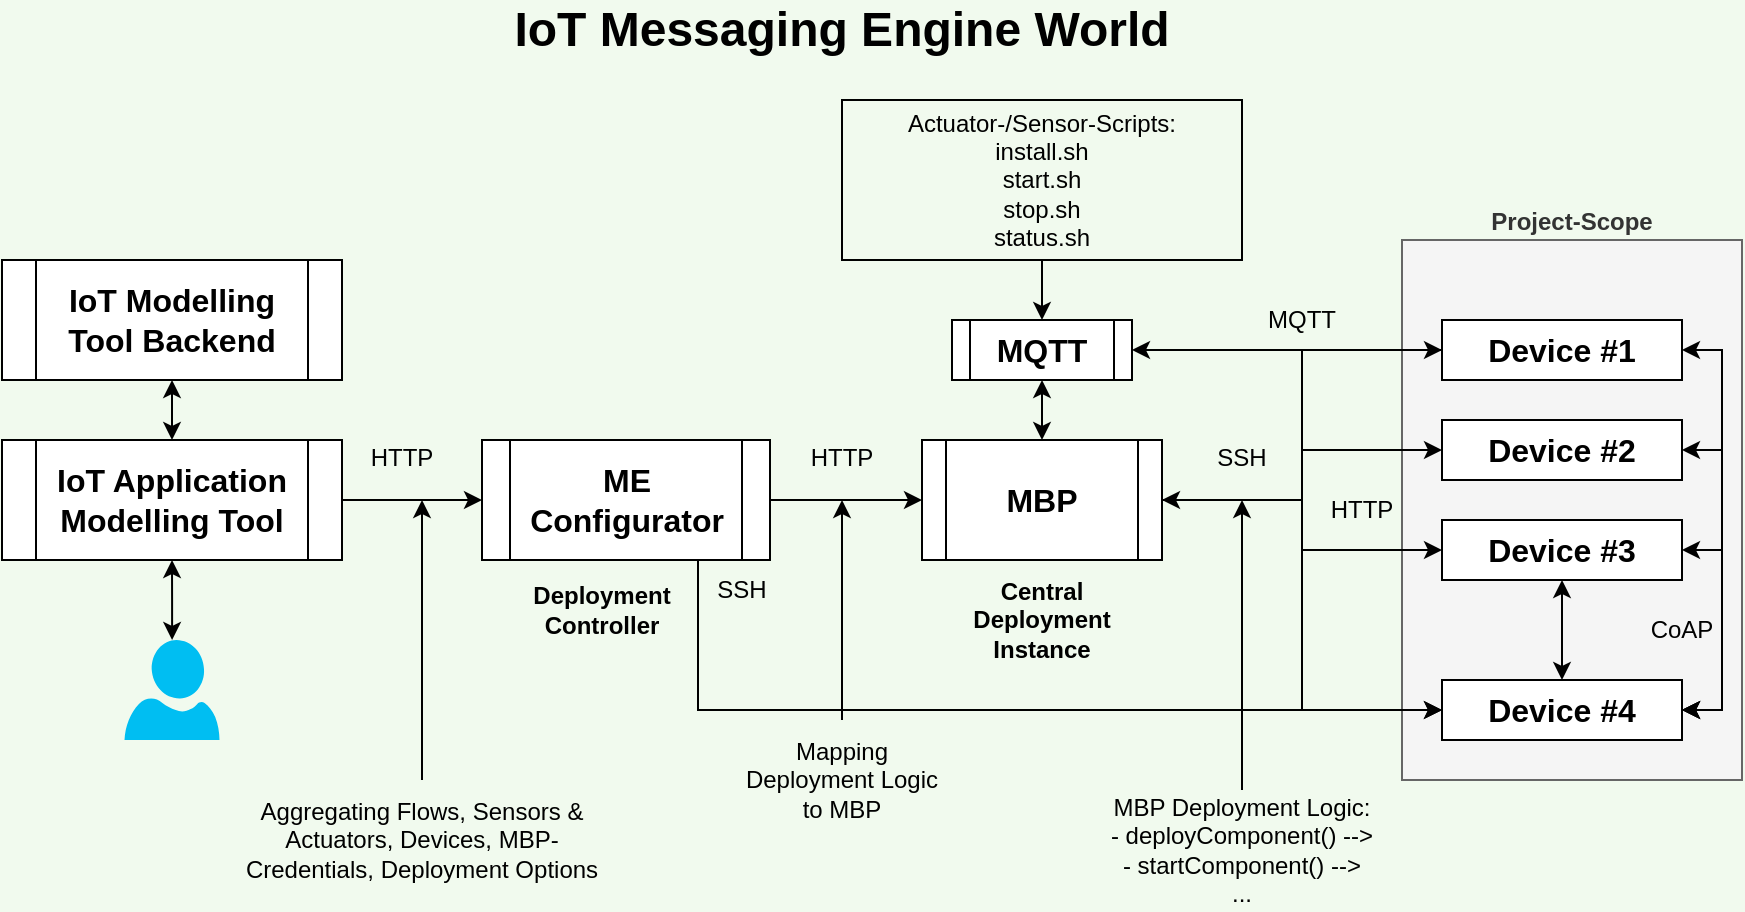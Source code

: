 <mxfile version="16.0.2" type="device"><diagram id="mJ6IcL3g8EiLbZnrzr1i" name="Seite-3"><mxGraphModel dx="1102" dy="2074" grid="1" gridSize="10" guides="1" tooltips="1" connect="1" arrows="1" fold="1" page="1" pageScale="1" pageWidth="827" pageHeight="1169" background="#F1FAEE" math="0" shadow="0"><root><mxCell id="Rki-ZqEmnkp4UywMpusv-0"/><mxCell id="Rki-ZqEmnkp4UywMpusv-1" parent="Rki-ZqEmnkp4UywMpusv-0"/><mxCell id="K6e2Z9oYMo34ij6il74v-38" value="Project-Scope" style="rounded=0;whiteSpace=wrap;html=1;fontSize=12;labelPosition=center;verticalLabelPosition=top;align=center;verticalAlign=bottom;fillColor=#f5f5f5;fontColor=#333333;strokeColor=#666666;fontStyle=1" parent="Rki-ZqEmnkp4UywMpusv-1" vertex="1"><mxGeometry x="730" y="10" width="170" height="270" as="geometry"/></mxCell><mxCell id="K6e2Z9oYMo34ij6il74v-18" style="edgeStyle=orthogonalEdgeStyle;rounded=0;orthogonalLoop=1;jettySize=auto;html=1;entryX=0;entryY=0.5;entryDx=0;entryDy=0;fontSize=16;fontStyle=1" parent="Rki-ZqEmnkp4UywMpusv-1" source="K6e2Z9oYMo34ij6il74v-0" target="K6e2Z9oYMo34ij6il74v-1" edge="1"><mxGeometry relative="1" as="geometry"/></mxCell><mxCell id="K6e2Z9oYMo34ij6il74v-29" value="" style="edgeStyle=orthogonalEdgeStyle;rounded=0;orthogonalLoop=1;jettySize=auto;html=1;fontSize=12;startArrow=classic;startFill=1;" parent="Rki-ZqEmnkp4UywMpusv-1" source="K6e2Z9oYMo34ij6il74v-0" target="K6e2Z9oYMo34ij6il74v-28" edge="1"><mxGeometry relative="1" as="geometry"/></mxCell><mxCell id="K6e2Z9oYMo34ij6il74v-0" value="IoT Application Modelling Tool" style="shape=process;whiteSpace=wrap;html=1;backgroundOutline=1;fontSize=16;fontStyle=1" parent="Rki-ZqEmnkp4UywMpusv-1" vertex="1"><mxGeometry x="30" y="110" width="170" height="60" as="geometry"/></mxCell><mxCell id="K6e2Z9oYMo34ij6il74v-4" style="edgeStyle=orthogonalEdgeStyle;rounded=0;orthogonalLoop=1;jettySize=auto;html=1;entryX=0;entryY=0.5;entryDx=0;entryDy=0;fontSize=16;fontStyle=1" parent="Rki-ZqEmnkp4UywMpusv-1" source="K6e2Z9oYMo34ij6il74v-1" target="K6e2Z9oYMo34ij6il74v-2" edge="1"><mxGeometry relative="1" as="geometry"><mxPoint x="480" y="140" as="targetPoint"/></mxGeometry></mxCell><mxCell id="__OeOly6BU0yVqI06Gi--1" style="edgeStyle=orthogonalEdgeStyle;rounded=0;orthogonalLoop=1;jettySize=auto;html=1;exitX=0.75;exitY=1;exitDx=0;exitDy=0;entryX=0;entryY=0.5;entryDx=0;entryDy=0;fontSize=24;" parent="Rki-ZqEmnkp4UywMpusv-1" source="K6e2Z9oYMo34ij6il74v-1" target="K6e2Z9oYMo34ij6il74v-12" edge="1"><mxGeometry relative="1" as="geometry"/></mxCell><mxCell id="K6e2Z9oYMo34ij6il74v-1" value="ME Configurator" style="shape=process;whiteSpace=wrap;html=1;backgroundOutline=1;fontSize=16;fontStyle=1" parent="Rki-ZqEmnkp4UywMpusv-1" vertex="1"><mxGeometry x="270" y="110" width="144" height="60" as="geometry"/></mxCell><mxCell id="K6e2Z9oYMo34ij6il74v-14" style="edgeStyle=orthogonalEdgeStyle;rounded=0;orthogonalLoop=1;jettySize=auto;html=1;entryX=0;entryY=0.5;entryDx=0;entryDy=0;fontSize=16;fontStyle=1" parent="Rki-ZqEmnkp4UywMpusv-1" source="K6e2Z9oYMo34ij6il74v-2" target="K6e2Z9oYMo34ij6il74v-11" edge="1"><mxGeometry relative="1" as="geometry"/></mxCell><mxCell id="K6e2Z9oYMo34ij6il74v-15" style="edgeStyle=orthogonalEdgeStyle;rounded=0;orthogonalLoop=1;jettySize=auto;html=1;exitX=1;exitY=0.5;exitDx=0;exitDy=0;fontSize=16;fontStyle=1" parent="Rki-ZqEmnkp4UywMpusv-1" source="K6e2Z9oYMo34ij6il74v-2" target="K6e2Z9oYMo34ij6il74v-10" edge="1"><mxGeometry relative="1" as="geometry"/></mxCell><mxCell id="K6e2Z9oYMo34ij6il74v-16" style="edgeStyle=orthogonalEdgeStyle;rounded=0;orthogonalLoop=1;jettySize=auto;html=1;exitX=1;exitY=0.5;exitDx=0;exitDy=0;entryX=0;entryY=0.5;entryDx=0;entryDy=0;fontSize=16;fontStyle=1" parent="Rki-ZqEmnkp4UywMpusv-1" source="K6e2Z9oYMo34ij6il74v-2" target="K6e2Z9oYMo34ij6il74v-6" edge="1"><mxGeometry relative="1" as="geometry"/></mxCell><mxCell id="K6e2Z9oYMo34ij6il74v-17" style="edgeStyle=orthogonalEdgeStyle;rounded=0;orthogonalLoop=1;jettySize=auto;html=1;exitX=1;exitY=0.5;exitDx=0;exitDy=0;entryX=0;entryY=0.5;entryDx=0;entryDy=0;startArrow=classic;startFill=1;fontSize=16;fontStyle=1" parent="Rki-ZqEmnkp4UywMpusv-1" source="K6e2Z9oYMo34ij6il74v-2" target="K6e2Z9oYMo34ij6il74v-12" edge="1"><mxGeometry relative="1" as="geometry"/></mxCell><mxCell id="K6e2Z9oYMo34ij6il74v-59" style="edgeStyle=orthogonalEdgeStyle;rounded=0;orthogonalLoop=1;jettySize=auto;html=1;exitX=0.5;exitY=0;exitDx=0;exitDy=0;entryX=0.5;entryY=1;entryDx=0;entryDy=0;fontSize=12;startArrow=classic;startFill=1;endArrow=classic;endFill=1;" parent="Rki-ZqEmnkp4UywMpusv-1" source="K6e2Z9oYMo34ij6il74v-2" target="K6e2Z9oYMo34ij6il74v-47" edge="1"><mxGeometry relative="1" as="geometry"/></mxCell><mxCell id="K6e2Z9oYMo34ij6il74v-2" value="MBP" style="shape=process;whiteSpace=wrap;html=1;backgroundOutline=1;fontSize=16;fontStyle=1" parent="Rki-ZqEmnkp4UywMpusv-1" vertex="1"><mxGeometry x="490" y="110" width="120" height="60" as="geometry"/></mxCell><mxCell id="K6e2Z9oYMo34ij6il74v-48" style="edgeStyle=orthogonalEdgeStyle;rounded=0;orthogonalLoop=1;jettySize=auto;html=1;exitX=0;exitY=0.5;exitDx=0;exitDy=0;entryX=1;entryY=0.5;entryDx=0;entryDy=0;fontSize=12;startArrow=none;startFill=0;endArrow=classic;endFill=1;" parent="Rki-ZqEmnkp4UywMpusv-1" source="K6e2Z9oYMo34ij6il74v-6" target="K6e2Z9oYMo34ij6il74v-47" edge="1"><mxGeometry relative="1" as="geometry"/></mxCell><mxCell id="K6e2Z9oYMo34ij6il74v-6" value="Device #1" style="rounded=0;whiteSpace=wrap;html=1;fontSize=16;fontStyle=1" parent="Rki-ZqEmnkp4UywMpusv-1" vertex="1"><mxGeometry x="750" y="50" width="120" height="30" as="geometry"/></mxCell><mxCell id="K6e2Z9oYMo34ij6il74v-10" value="Device #2" style="rounded=0;whiteSpace=wrap;html=1;fontSize=16;fontStyle=1" parent="Rki-ZqEmnkp4UywMpusv-1" vertex="1"><mxGeometry x="750" y="100" width="120" height="30" as="geometry"/></mxCell><mxCell id="K6e2Z9oYMo34ij6il74v-11" value="Device #3" style="rounded=0;whiteSpace=wrap;html=1;fontSize=16;fontStyle=1" parent="Rki-ZqEmnkp4UywMpusv-1" vertex="1"><mxGeometry x="750" y="150" width="120" height="30" as="geometry"/></mxCell><mxCell id="K6e2Z9oYMo34ij6il74v-54" style="edgeStyle=orthogonalEdgeStyle;rounded=0;orthogonalLoop=1;jettySize=auto;html=1;exitX=0.5;exitY=0;exitDx=0;exitDy=0;entryX=0.5;entryY=1;entryDx=0;entryDy=0;fontSize=12;startArrow=classic;startFill=1;endArrow=classic;endFill=1;" parent="Rki-ZqEmnkp4UywMpusv-1" source="K6e2Z9oYMo34ij6il74v-12" target="K6e2Z9oYMo34ij6il74v-11" edge="1"><mxGeometry relative="1" as="geometry"/></mxCell><mxCell id="K6e2Z9oYMo34ij6il74v-56" style="edgeStyle=orthogonalEdgeStyle;rounded=0;orthogonalLoop=1;jettySize=auto;html=1;exitX=1;exitY=0.5;exitDx=0;exitDy=0;entryX=1;entryY=0.5;entryDx=0;entryDy=0;fontSize=12;startArrow=classic;startFill=1;endArrow=classic;endFill=1;" parent="Rki-ZqEmnkp4UywMpusv-1" source="K6e2Z9oYMo34ij6il74v-12" target="K6e2Z9oYMo34ij6il74v-11" edge="1"><mxGeometry relative="1" as="geometry"/></mxCell><mxCell id="K6e2Z9oYMo34ij6il74v-57" style="edgeStyle=orthogonalEdgeStyle;rounded=0;orthogonalLoop=1;jettySize=auto;html=1;exitX=1;exitY=0.5;exitDx=0;exitDy=0;entryX=1;entryY=0.5;entryDx=0;entryDy=0;fontSize=12;startArrow=classic;startFill=1;endArrow=classic;endFill=1;" parent="Rki-ZqEmnkp4UywMpusv-1" source="K6e2Z9oYMo34ij6il74v-12" target="K6e2Z9oYMo34ij6il74v-10" edge="1"><mxGeometry relative="1" as="geometry"/></mxCell><mxCell id="K6e2Z9oYMo34ij6il74v-58" style="edgeStyle=orthogonalEdgeStyle;rounded=0;orthogonalLoop=1;jettySize=auto;html=1;exitX=1;exitY=0.5;exitDx=0;exitDy=0;entryX=1;entryY=0.5;entryDx=0;entryDy=0;fontSize=12;startArrow=classic;startFill=1;endArrow=classic;endFill=1;" parent="Rki-ZqEmnkp4UywMpusv-1" source="K6e2Z9oYMo34ij6il74v-12" target="K6e2Z9oYMo34ij6il74v-6" edge="1"><mxGeometry relative="1" as="geometry"/></mxCell><mxCell id="K6e2Z9oYMo34ij6il74v-12" value="Device #4" style="rounded=0;whiteSpace=wrap;html=1;fontSize=16;fontStyle=1" parent="Rki-ZqEmnkp4UywMpusv-1" vertex="1"><mxGeometry x="750" y="230" width="120" height="30" as="geometry"/></mxCell><mxCell id="K6e2Z9oYMo34ij6il74v-20" style="edgeStyle=orthogonalEdgeStyle;rounded=0;orthogonalLoop=1;jettySize=auto;html=1;entryX=0.5;entryY=1;entryDx=0;entryDy=0;fontSize=16;startArrow=classic;startFill=1;" parent="Rki-ZqEmnkp4UywMpusv-1" source="K6e2Z9oYMo34ij6il74v-19" target="K6e2Z9oYMo34ij6il74v-0" edge="1"><mxGeometry relative="1" as="geometry"/></mxCell><mxCell id="K6e2Z9oYMo34ij6il74v-19" value="" style="verticalLabelPosition=bottom;html=1;verticalAlign=top;align=center;strokeColor=none;fillColor=#00BEF2;shape=mxgraph.azure.user;fontSize=16;" parent="Rki-ZqEmnkp4UywMpusv-1" vertex="1"><mxGeometry x="91.25" y="210" width="47.5" height="50" as="geometry"/></mxCell><mxCell id="K6e2Z9oYMo34ij6il74v-23" value="SSH" style="text;html=1;strokeColor=none;fillColor=none;align=center;verticalAlign=middle;whiteSpace=wrap;rounded=0;fontSize=12;fontStyle=0" parent="Rki-ZqEmnkp4UywMpusv-1" vertex="1"><mxGeometry x="620" y="104" width="60" height="30" as="geometry"/></mxCell><mxCell id="K6e2Z9oYMo34ij6il74v-24" value="HTTP" style="text;html=1;strokeColor=none;fillColor=none;align=center;verticalAlign=middle;whiteSpace=wrap;rounded=0;fontSize=12;fontStyle=0" parent="Rki-ZqEmnkp4UywMpusv-1" vertex="1"><mxGeometry x="420" y="104" width="60" height="30" as="geometry"/></mxCell><mxCell id="K6e2Z9oYMo34ij6il74v-25" value="HTTP" style="text;html=1;strokeColor=none;fillColor=none;align=center;verticalAlign=middle;whiteSpace=wrap;rounded=0;fontSize=12;fontStyle=0" parent="Rki-ZqEmnkp4UywMpusv-1" vertex="1"><mxGeometry x="200" y="104" width="60" height="30" as="geometry"/></mxCell><mxCell id="K6e2Z9oYMo34ij6il74v-26" value="Central Deployment Instance" style="text;html=1;strokeColor=none;fillColor=none;align=center;verticalAlign=middle;whiteSpace=wrap;rounded=0;fontSize=12;fontStyle=1" parent="Rki-ZqEmnkp4UywMpusv-1" vertex="1"><mxGeometry x="520" y="185" width="60" height="30" as="geometry"/></mxCell><mxCell id="K6e2Z9oYMo34ij6il74v-27" value="Deployment Controller" style="text;html=1;strokeColor=none;fillColor=none;align=center;verticalAlign=middle;whiteSpace=wrap;rounded=0;fontSize=12;fontStyle=1" parent="Rki-ZqEmnkp4UywMpusv-1" vertex="1"><mxGeometry x="300" y="180" width="60" height="30" as="geometry"/></mxCell><mxCell id="K6e2Z9oYMo34ij6il74v-28" value="IoT Modelling Tool Backend" style="shape=process;whiteSpace=wrap;html=1;backgroundOutline=1;fontSize=16;fontStyle=1" parent="Rki-ZqEmnkp4UywMpusv-1" vertex="1"><mxGeometry x="30" y="20" width="170" height="60" as="geometry"/></mxCell><mxCell id="K6e2Z9oYMo34ij6il74v-33" style="edgeStyle=orthogonalEdgeStyle;rounded=0;orthogonalLoop=1;jettySize=auto;html=1;fontSize=12;startArrow=none;startFill=0;endArrow=classic;endFill=1;" parent="Rki-ZqEmnkp4UywMpusv-1" source="K6e2Z9oYMo34ij6il74v-32" edge="1"><mxGeometry relative="1" as="geometry"><mxPoint x="240" y="140" as="targetPoint"/></mxGeometry></mxCell><mxCell id="K6e2Z9oYMo34ij6il74v-32" value="Aggregating Flows, Sensors &amp;amp; Actuators, Devices, MBP-Credentials, Deployment Options&lt;br&gt;" style="text;html=1;strokeColor=none;fillColor=none;align=center;verticalAlign=middle;whiteSpace=wrap;rounded=0;fontSize=12;" parent="Rki-ZqEmnkp4UywMpusv-1" vertex="1"><mxGeometry x="150" y="280" width="180" height="60" as="geometry"/></mxCell><mxCell id="K6e2Z9oYMo34ij6il74v-35" style="edgeStyle=orthogonalEdgeStyle;rounded=0;orthogonalLoop=1;jettySize=auto;html=1;fontSize=12;startArrow=none;startFill=0;endArrow=classic;endFill=1;" parent="Rki-ZqEmnkp4UywMpusv-1" source="K6e2Z9oYMo34ij6il74v-34" edge="1"><mxGeometry relative="1" as="geometry"><mxPoint x="450" y="140" as="targetPoint"/></mxGeometry></mxCell><mxCell id="K6e2Z9oYMo34ij6il74v-34" value="Mapping Deployment Logic to MBP" style="text;html=1;strokeColor=none;fillColor=none;align=center;verticalAlign=middle;whiteSpace=wrap;rounded=0;fontSize=12;" parent="Rki-ZqEmnkp4UywMpusv-1" vertex="1"><mxGeometry x="395" y="250" width="110" height="60" as="geometry"/></mxCell><mxCell id="K6e2Z9oYMo34ij6il74v-37" style="edgeStyle=orthogonalEdgeStyle;rounded=0;orthogonalLoop=1;jettySize=auto;html=1;fontSize=12;startArrow=none;startFill=0;endArrow=classic;endFill=1;" parent="Rki-ZqEmnkp4UywMpusv-1" source="K6e2Z9oYMo34ij6il74v-36" edge="1"><mxGeometry relative="1" as="geometry"><mxPoint x="650" y="140" as="targetPoint"/></mxGeometry></mxCell><mxCell id="K6e2Z9oYMo34ij6il74v-36" value="MBP Deployment Logic:&lt;br&gt;- deployComponent() --&amp;gt;&lt;br&gt;- startComponent() --&amp;gt;&lt;br&gt;..." style="text;html=1;strokeColor=none;fillColor=none;align=center;verticalAlign=middle;whiteSpace=wrap;rounded=0;fontSize=12;" parent="Rki-ZqEmnkp4UywMpusv-1" vertex="1"><mxGeometry x="560" y="285" width="180" height="60" as="geometry"/></mxCell><mxCell id="K6e2Z9oYMo34ij6il74v-39" value="HTTP" style="text;html=1;strokeColor=none;fillColor=none;align=center;verticalAlign=middle;whiteSpace=wrap;rounded=0;fontSize=12;fontStyle=0" parent="Rki-ZqEmnkp4UywMpusv-1" vertex="1"><mxGeometry x="680" y="130" width="60" height="30" as="geometry"/></mxCell><mxCell id="K6e2Z9oYMo34ij6il74v-60" style="edgeStyle=orthogonalEdgeStyle;rounded=0;orthogonalLoop=1;jettySize=auto;html=1;exitX=0.5;exitY=1;exitDx=0;exitDy=0;entryX=0.5;entryY=0;entryDx=0;entryDy=0;fontSize=12;startArrow=none;startFill=0;endArrow=classic;endFill=1;" parent="Rki-ZqEmnkp4UywMpusv-1" source="K6e2Z9oYMo34ij6il74v-44" target="K6e2Z9oYMo34ij6il74v-47" edge="1"><mxGeometry relative="1" as="geometry"/></mxCell><mxCell id="K6e2Z9oYMo34ij6il74v-44" value="Actuator-/Sensor-Scripts:&lt;br&gt;install.sh&lt;br&gt;start.sh&lt;br&gt;stop.sh&lt;br&gt;status.sh" style="rounded=0;whiteSpace=wrap;html=1;fontSize=12;fillColor=none;" parent="Rki-ZqEmnkp4UywMpusv-1" vertex="1"><mxGeometry x="450" y="-60" width="200" height="80" as="geometry"/></mxCell><mxCell id="K6e2Z9oYMo34ij6il74v-45" value="MQTT" style="text;html=1;strokeColor=none;fillColor=none;align=center;verticalAlign=middle;whiteSpace=wrap;rounded=0;fontSize=12;fontStyle=0" parent="Rki-ZqEmnkp4UywMpusv-1" vertex="1"><mxGeometry x="650" y="35" width="60" height="30" as="geometry"/></mxCell><mxCell id="K6e2Z9oYMo34ij6il74v-47" value="MQTT" style="shape=process;whiteSpace=wrap;html=1;backgroundOutline=1;fontSize=16;fontStyle=1" parent="Rki-ZqEmnkp4UywMpusv-1" vertex="1"><mxGeometry x="505" y="50" width="90" height="30" as="geometry"/></mxCell><mxCell id="K6e2Z9oYMo34ij6il74v-55" value="CoAP" style="text;html=1;strokeColor=none;fillColor=none;align=center;verticalAlign=middle;whiteSpace=wrap;rounded=0;fontSize=12;fontStyle=0" parent="Rki-ZqEmnkp4UywMpusv-1" vertex="1"><mxGeometry x="840" y="190" width="60" height="30" as="geometry"/></mxCell><mxCell id="__OeOly6BU0yVqI06Gi--0" value="IoT Messaging Engine World" style="text;html=1;strokeColor=none;fillColor=none;align=center;verticalAlign=middle;whiteSpace=wrap;rounded=0;fontStyle=1;fontSize=24;" parent="Rki-ZqEmnkp4UywMpusv-1" vertex="1"><mxGeometry x="205" y="-110" width="490" height="30" as="geometry"/></mxCell><mxCell id="__OeOly6BU0yVqI06Gi--3" value="SSH" style="text;html=1;strokeColor=none;fillColor=none;align=center;verticalAlign=middle;whiteSpace=wrap;rounded=0;fontSize=12;fontStyle=0" parent="Rki-ZqEmnkp4UywMpusv-1" vertex="1"><mxGeometry x="370" y="170" width="60" height="30" as="geometry"/></mxCell></root></mxGraphModel></diagram></mxfile>